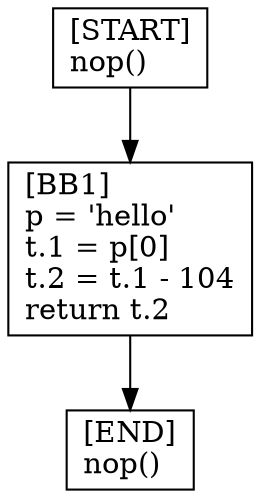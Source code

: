 digraph {
  node [shape=box]
  END [label="[END]\lnop()\l"];
  START [label="[START]\lnop()\l"];
  BB1 [label="[BB1]\lp = 'hello'\lt.1 = p[0]\lt.2 = t.1 - 104\lreturn t.2\l"];
  BB1 -> END;
  START -> BB1;
}
